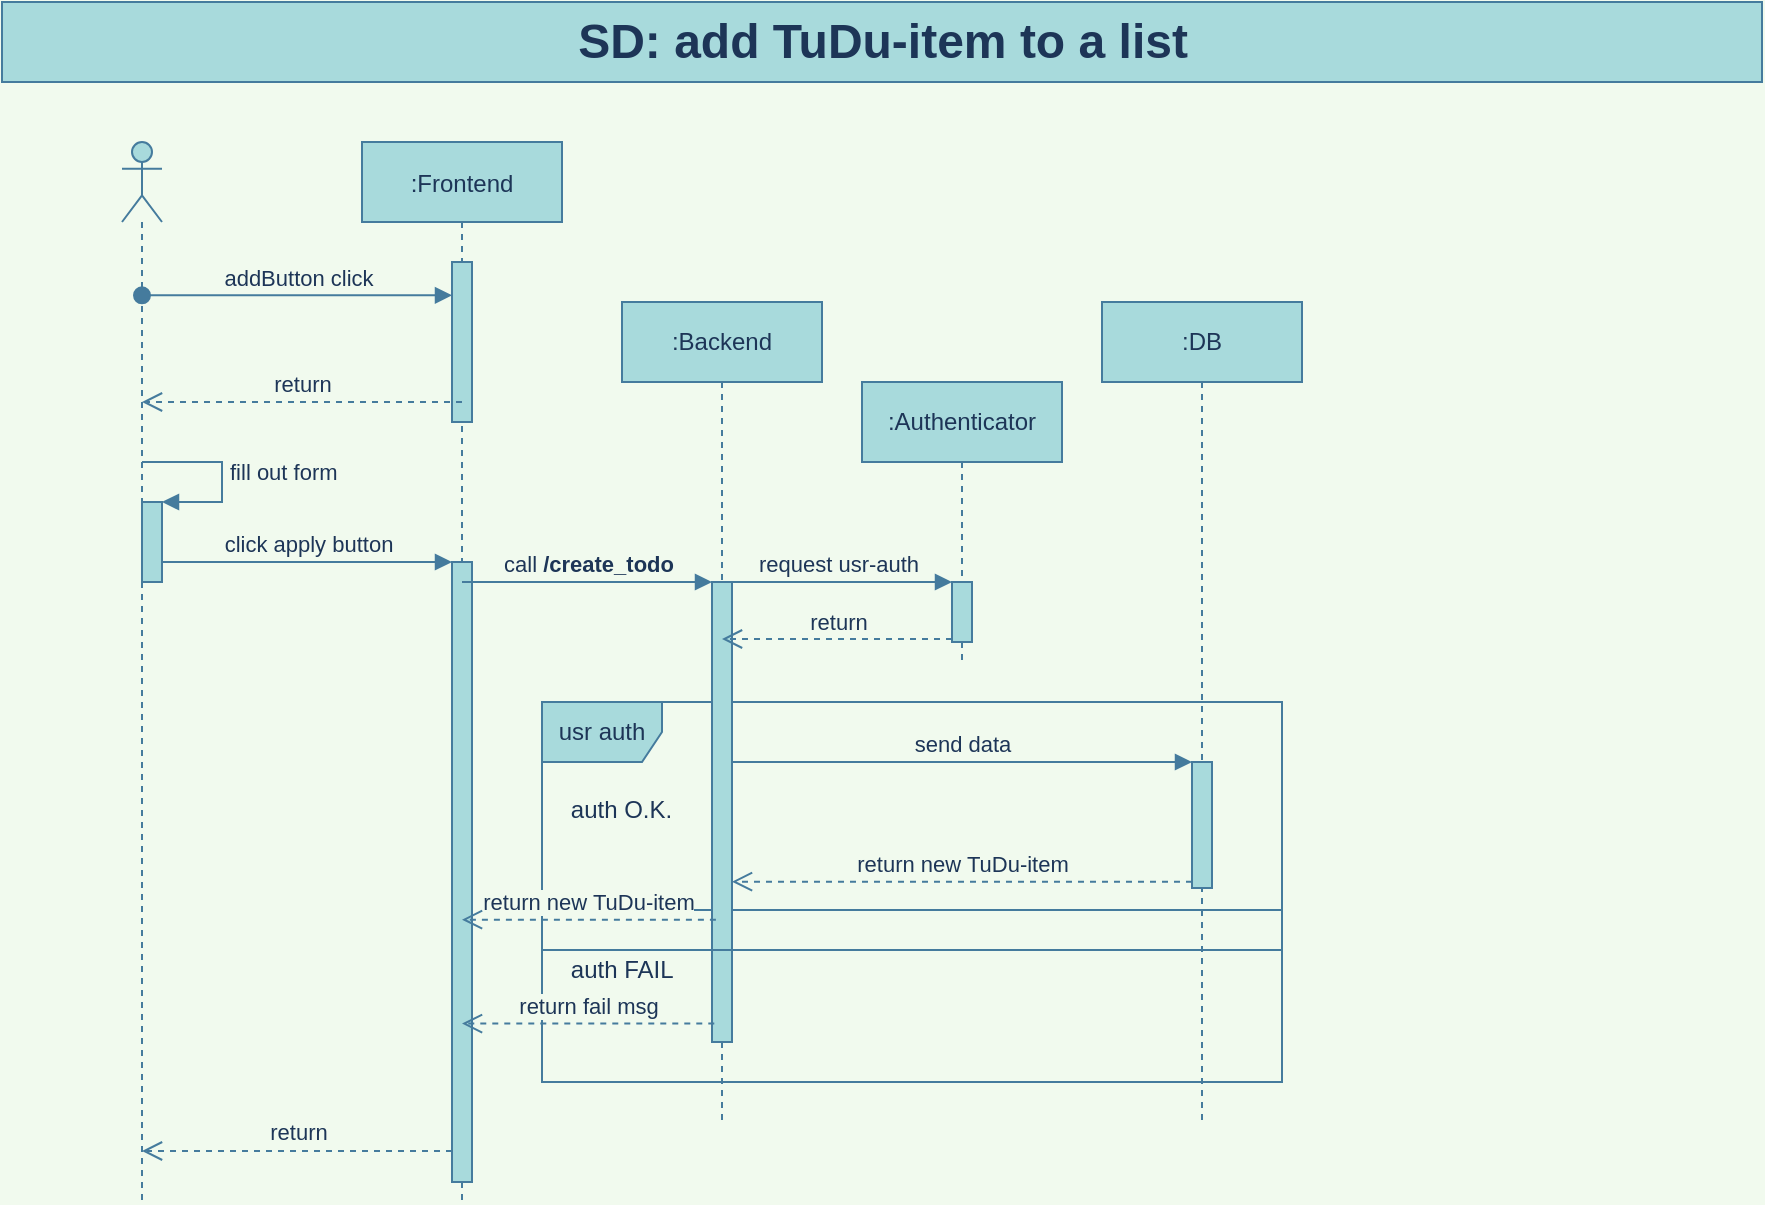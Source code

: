 <mxfile version="20.5.1" type="github">
  <diagram id="kgpKYQtTHZ0yAKxKKP6v" name="Page-1">
    <mxGraphModel dx="1298" dy="684" grid="1" gridSize="10" guides="1" tooltips="1" connect="1" arrows="1" fold="1" page="1" pageScale="1" pageWidth="900" pageHeight="700" background="#F1FAEE" math="0" shadow="0">
      <root>
        <mxCell id="0" />
        <mxCell id="1" parent="0" />
        <mxCell id="3nuBFxr9cyL0pnOWT2aG-5" value=":Frontend" style="shape=umlLifeline;perimeter=lifelinePerimeter;container=1;collapsible=0;recursiveResize=0;shadow=0;strokeWidth=1;fillColor=#A8DADC;strokeColor=#457B9D;fontColor=#1D3557;" parent="1" vertex="1">
          <mxGeometry x="190" y="80" width="100" height="530" as="geometry" />
        </mxCell>
        <mxCell id="kSekGtJbtRoE3fKYx9vQ-12" value="" style="html=1;points=[];perimeter=orthogonalPerimeter;strokeColor=#457B9D;fillColor=#A8DADC;gradientDirection=west;fontColor=#1D3557;" vertex="1" parent="3nuBFxr9cyL0pnOWT2aG-5">
          <mxGeometry x="45" y="60" width="10" height="80" as="geometry" />
        </mxCell>
        <mxCell id="kSekGtJbtRoE3fKYx9vQ-19" value="" style="html=1;points=[];perimeter=orthogonalPerimeter;strokeColor=#457B9D;fillColor=#A8DADC;gradientDirection=west;fontColor=#1D3557;" vertex="1" parent="3nuBFxr9cyL0pnOWT2aG-5">
          <mxGeometry x="45" y="210" width="10" height="310" as="geometry" />
        </mxCell>
        <mxCell id="kSekGtJbtRoE3fKYx9vQ-4" value="SD: add TuDu-item to a list" style="text;strokeColor=#457B9D;fillColor=#A8DADC;html=1;fontSize=24;fontStyle=1;verticalAlign=middle;align=center;gradientDirection=west;fontColor=#1D3557;" vertex="1" parent="1">
          <mxGeometry x="10" y="10" width="880" height="40" as="geometry" />
        </mxCell>
        <mxCell id="kSekGtJbtRoE3fKYx9vQ-9" value=":Backend" style="shape=umlLifeline;perimeter=lifelinePerimeter;whiteSpace=wrap;html=1;container=1;collapsible=0;recursiveResize=0;outlineConnect=0;strokeColor=#457B9D;fillColor=#A8DADC;gradientDirection=west;fontColor=#1D3557;" vertex="1" parent="1">
          <mxGeometry x="320" y="160" width="100" height="410" as="geometry" />
        </mxCell>
        <mxCell id="kSekGtJbtRoE3fKYx9vQ-38" value="" style="group;fontColor=#1D3557;" vertex="1" connectable="0" parent="kSekGtJbtRoE3fKYx9vQ-9">
          <mxGeometry x="-40" y="200" width="370" height="190" as="geometry" />
        </mxCell>
        <mxCell id="kSekGtJbtRoE3fKYx9vQ-35" value="" style="group;fontColor=#1D3557;" vertex="1" connectable="0" parent="kSekGtJbtRoE3fKYx9vQ-38">
          <mxGeometry width="370" height="190" as="geometry" />
        </mxCell>
        <mxCell id="kSekGtJbtRoE3fKYx9vQ-27" value="usr auth" style="shape=umlFrame;whiteSpace=wrap;html=1;strokeColor=#457B9D;fillColor=#A8DADC;gradientDirection=west;container=1;fontColor=#1D3557;" vertex="1" parent="kSekGtJbtRoE3fKYx9vQ-35">
          <mxGeometry width="370" height="190" as="geometry" />
        </mxCell>
        <mxCell id="kSekGtJbtRoE3fKYx9vQ-28" value="auth O.K." style="text;strokeColor=none;fillColor=none;align=left;verticalAlign=top;spacingLeft=4;spacingRight=4;overflow=hidden;rotatable=0;points=[[0,0.5],[1,0.5]];portConstraint=eastwest;fontColor=#1D3557;" vertex="1" parent="kSekGtJbtRoE3fKYx9vQ-27">
          <mxGeometry x="8.409" y="40" width="69.375" height="26" as="geometry" />
        </mxCell>
        <mxCell id="kSekGtJbtRoE3fKYx9vQ-30" value="auth FAIL" style="text;strokeColor=none;fillColor=none;align=left;verticalAlign=top;spacingLeft=4;spacingRight=4;overflow=hidden;rotatable=0;points=[[0,0.5],[1,0.5]];portConstraint=eastwest;fontColor=#1D3557;" vertex="1" parent="kSekGtJbtRoE3fKYx9vQ-27">
          <mxGeometry x="8.409" y="120" width="80.938" height="26" as="geometry" />
        </mxCell>
        <mxCell id="kSekGtJbtRoE3fKYx9vQ-29" value="" style="line;strokeWidth=1;fillColor=none;align=left;verticalAlign=middle;spacingTop=-1;spacingLeft=3;spacingRight=3;rotatable=0;labelPosition=right;points=[];portConstraint=eastwest;strokeColor=#457B9D;labelBackgroundColor=#F1FAEE;fontColor=#1D3557;" vertex="1" parent="kSekGtJbtRoE3fKYx9vQ-35">
          <mxGeometry y="100" width="370" height="8" as="geometry" />
        </mxCell>
        <mxCell id="kSekGtJbtRoE3fKYx9vQ-37" value="" style="endArrow=none;dashed=1;html=1;labelBackgroundColor=#F1FAEE;strokeColor=#457B9D;fontColor=#1D3557;rounded=0;" edge="1" parent="kSekGtJbtRoE3fKYx9vQ-35" target="kSekGtJbtRoE3fKYx9vQ-27">
          <mxGeometry width="50" height="50" relative="1" as="geometry">
            <mxPoint y="100" as="sourcePoint" />
            <mxPoint x="219.688" y="80" as="targetPoint" />
          </mxGeometry>
        </mxCell>
        <mxCell id="kSekGtJbtRoE3fKYx9vQ-24" value="" style="html=1;points=[];perimeter=orthogonalPerimeter;strokeColor=#457B9D;fillColor=#A8DADC;gradientDirection=west;fontColor=#1D3557;" vertex="1" parent="kSekGtJbtRoE3fKYx9vQ-9">
          <mxGeometry x="45" y="140" width="10" height="230" as="geometry" />
        </mxCell>
        <mxCell id="kSekGtJbtRoE3fKYx9vQ-10" value=":DB" style="shape=umlLifeline;perimeter=lifelinePerimeter;whiteSpace=wrap;html=1;container=1;collapsible=0;recursiveResize=0;outlineConnect=0;strokeColor=#457B9D;fillColor=#A8DADC;gradientDirection=west;fontColor=#1D3557;" vertex="1" parent="1">
          <mxGeometry x="560" y="160" width="100" height="410" as="geometry" />
        </mxCell>
        <mxCell id="kSekGtJbtRoE3fKYx9vQ-45" value="" style="html=1;points=[];perimeter=orthogonalPerimeter;strokeColor=#457B9D;fillColor=#A8DADC;gradientDirection=west;fontColor=#1D3557;" vertex="1" parent="kSekGtJbtRoE3fKYx9vQ-10">
          <mxGeometry x="45" y="230" width="10" height="63" as="geometry" />
        </mxCell>
        <mxCell id="kSekGtJbtRoE3fKYx9vQ-11" value="" style="shape=umlLifeline;participant=umlActor;perimeter=lifelinePerimeter;whiteSpace=wrap;html=1;container=1;collapsible=0;recursiveResize=0;verticalAlign=top;spacingTop=36;outlineConnect=0;strokeColor=#457B9D;fillColor=#A8DADC;gradientDirection=west;fontColor=#1D3557;" vertex="1" parent="1">
          <mxGeometry x="70" y="80" width="20" height="530" as="geometry" />
        </mxCell>
        <mxCell id="kSekGtJbtRoE3fKYx9vQ-17" value="" style="html=1;points=[];perimeter=orthogonalPerimeter;strokeColor=#457B9D;fillColor=#A8DADC;gradientDirection=west;fontColor=#1D3557;" vertex="1" parent="kSekGtJbtRoE3fKYx9vQ-11">
          <mxGeometry x="10" y="180" width="10" height="40" as="geometry" />
        </mxCell>
        <mxCell id="kSekGtJbtRoE3fKYx9vQ-18" value="fill out form" style="edgeStyle=orthogonalEdgeStyle;html=1;align=left;spacingLeft=2;endArrow=block;entryX=1;entryY=0;labelBackgroundColor=#F1FAEE;strokeColor=#457B9D;fontColor=#1D3557;rounded=0;" edge="1" target="kSekGtJbtRoE3fKYx9vQ-17" parent="kSekGtJbtRoE3fKYx9vQ-11" source="kSekGtJbtRoE3fKYx9vQ-11">
          <mxGeometry relative="1" as="geometry">
            <mxPoint x="134.97" y="140" as="sourcePoint" />
            <Array as="points">
              <mxPoint x="50" y="160" />
              <mxPoint x="50" y="180" />
            </Array>
          </mxGeometry>
        </mxCell>
        <mxCell id="kSekGtJbtRoE3fKYx9vQ-13" value="addButton click" style="html=1;verticalAlign=bottom;startArrow=oval;endArrow=block;startSize=8;labelBackgroundColor=#F1FAEE;strokeColor=#457B9D;fontColor=#1D3557;rounded=0;" edge="1" target="kSekGtJbtRoE3fKYx9vQ-12" parent="1">
          <mxGeometry relative="1" as="geometry">
            <mxPoint x="80" y="156.64" as="sourcePoint" />
            <mxPoint x="236" y="157" as="targetPoint" />
          </mxGeometry>
        </mxCell>
        <mxCell id="kSekGtJbtRoE3fKYx9vQ-14" value="return" style="html=1;verticalAlign=bottom;endArrow=open;dashed=1;endSize=8;labelBackgroundColor=#F1FAEE;strokeColor=#457B9D;fontColor=#1D3557;rounded=0;" edge="1" parent="1">
          <mxGeometry relative="1" as="geometry">
            <mxPoint x="240" y="210" as="sourcePoint" />
            <mxPoint x="80" y="210" as="targetPoint" />
          </mxGeometry>
        </mxCell>
        <mxCell id="kSekGtJbtRoE3fKYx9vQ-20" value="click apply button" style="html=1;verticalAlign=bottom;endArrow=block;entryX=0;entryY=0;labelBackgroundColor=#F1FAEE;strokeColor=#457B9D;fontColor=#1D3557;rounded=0;" edge="1" target="kSekGtJbtRoE3fKYx9vQ-19" parent="1" source="kSekGtJbtRoE3fKYx9vQ-17">
          <mxGeometry relative="1" as="geometry">
            <mxPoint x="165" y="290" as="sourcePoint" />
          </mxGeometry>
        </mxCell>
        <mxCell id="kSekGtJbtRoE3fKYx9vQ-21" value="return" style="html=1;verticalAlign=bottom;endArrow=open;dashed=1;endSize=8;exitX=0;exitY=0.95;labelBackgroundColor=#F1FAEE;strokeColor=#457B9D;fontColor=#1D3557;rounded=0;" edge="1" source="kSekGtJbtRoE3fKYx9vQ-19" parent="1" target="kSekGtJbtRoE3fKYx9vQ-11">
          <mxGeometry relative="1" as="geometry">
            <mxPoint x="165" y="366" as="targetPoint" />
          </mxGeometry>
        </mxCell>
        <mxCell id="kSekGtJbtRoE3fKYx9vQ-25" value="call &lt;b&gt;/create_todo&lt;/b&gt;" style="html=1;verticalAlign=bottom;endArrow=block;entryX=0;entryY=0;labelBackgroundColor=#F1FAEE;strokeColor=#457B9D;fontColor=#1D3557;rounded=0;" edge="1" target="kSekGtJbtRoE3fKYx9vQ-24" parent="1" source="3nuBFxr9cyL0pnOWT2aG-5">
          <mxGeometry relative="1" as="geometry">
            <mxPoint x="290" y="300" as="sourcePoint" />
          </mxGeometry>
        </mxCell>
        <mxCell id="kSekGtJbtRoE3fKYx9vQ-26" value="return fail msg" style="html=1;verticalAlign=bottom;endArrow=open;dashed=1;endSize=8;exitX=0.114;exitY=0.96;exitDx=0;exitDy=0;exitPerimeter=0;labelBackgroundColor=#F1FAEE;strokeColor=#457B9D;fontColor=#1D3557;rounded=0;" edge="1" source="kSekGtJbtRoE3fKYx9vQ-24" parent="1" target="3nuBFxr9cyL0pnOWT2aG-5">
          <mxGeometry relative="1" as="geometry">
            <mxPoint x="290" y="376" as="targetPoint" />
          </mxGeometry>
        </mxCell>
        <mxCell id="kSekGtJbtRoE3fKYx9vQ-44" value=":Authenticator" style="shape=umlLifeline;perimeter=lifelinePerimeter;whiteSpace=wrap;html=1;container=1;collapsible=0;recursiveResize=0;outlineConnect=0;strokeColor=#457B9D;fillColor=#A8DADC;gradientDirection=west;fontColor=#1D3557;" vertex="1" parent="1">
          <mxGeometry x="440" y="200" width="100" height="140" as="geometry" />
        </mxCell>
        <mxCell id="kSekGtJbtRoE3fKYx9vQ-39" value="" style="html=1;points=[];perimeter=orthogonalPerimeter;strokeColor=#457B9D;fillColor=#A8DADC;gradientDirection=west;fontColor=#1D3557;" vertex="1" parent="kSekGtJbtRoE3fKYx9vQ-44">
          <mxGeometry x="45" y="100" width="10" height="30" as="geometry" />
        </mxCell>
        <mxCell id="kSekGtJbtRoE3fKYx9vQ-40" value="request usr-auth" style="html=1;verticalAlign=bottom;endArrow=block;entryX=0;entryY=0;labelBackgroundColor=#F1FAEE;strokeColor=#457B9D;fontColor=#1D3557;rounded=0;" edge="1" target="kSekGtJbtRoE3fKYx9vQ-39" parent="1" source="kSekGtJbtRoE3fKYx9vQ-9">
          <mxGeometry relative="1" as="geometry">
            <mxPoint x="420" y="260" as="sourcePoint" />
          </mxGeometry>
        </mxCell>
        <mxCell id="kSekGtJbtRoE3fKYx9vQ-41" value="return" style="html=1;verticalAlign=bottom;endArrow=open;dashed=1;endSize=8;exitX=0;exitY=0.95;labelBackgroundColor=#F1FAEE;strokeColor=#457B9D;fontColor=#1D3557;rounded=0;" edge="1" source="kSekGtJbtRoE3fKYx9vQ-39" parent="1" target="kSekGtJbtRoE3fKYx9vQ-9">
          <mxGeometry relative="1" as="geometry">
            <mxPoint x="420" y="336" as="targetPoint" />
          </mxGeometry>
        </mxCell>
        <mxCell id="kSekGtJbtRoE3fKYx9vQ-48" value="return new TuDu-item" style="html=1;verticalAlign=bottom;endArrow=open;dashed=1;endSize=8;exitX=0.195;exitY=0.734;exitDx=0;exitDy=0;exitPerimeter=0;labelBackgroundColor=#F1FAEE;strokeColor=#457B9D;fontColor=#1D3557;rounded=0;" edge="1" parent="1" source="kSekGtJbtRoE3fKYx9vQ-24" target="3nuBFxr9cyL0pnOWT2aG-5">
          <mxGeometry relative="1" as="geometry">
            <mxPoint x="370" y="470" as="sourcePoint" />
            <mxPoint x="290" y="470" as="targetPoint" />
          </mxGeometry>
        </mxCell>
        <mxCell id="kSekGtJbtRoE3fKYx9vQ-49" value="" style="line;strokeWidth=1;fillColor=none;align=left;verticalAlign=middle;spacingTop=-1;spacingLeft=3;spacingRight=3;rotatable=0;labelPosition=right;points=[];portConstraint=eastwest;strokeColor=#457B9D;labelBackgroundColor=#F1FAEE;fontColor=#1D3557;" vertex="1" parent="1">
          <mxGeometry x="280" y="480" width="370" height="8" as="geometry" />
        </mxCell>
        <mxCell id="kSekGtJbtRoE3fKYx9vQ-46" value="send data" style="html=1;verticalAlign=bottom;endArrow=block;entryX=0;entryY=0;labelBackgroundColor=#F1FAEE;strokeColor=#457B9D;fontColor=#1D3557;rounded=0;" edge="1" target="kSekGtJbtRoE3fKYx9vQ-45" parent="1" source="kSekGtJbtRoE3fKYx9vQ-24">
          <mxGeometry relative="1" as="geometry">
            <mxPoint x="357.784" y="373" as="sourcePoint" />
          </mxGeometry>
        </mxCell>
        <mxCell id="kSekGtJbtRoE3fKYx9vQ-47" value="return new TuDu-item" style="html=1;verticalAlign=bottom;endArrow=open;dashed=1;endSize=8;exitX=0;exitY=0.95;labelBackgroundColor=#F1FAEE;strokeColor=#457B9D;fontColor=#1D3557;rounded=0;" edge="1" source="kSekGtJbtRoE3fKYx9vQ-45" parent="1" target="kSekGtJbtRoE3fKYx9vQ-24">
          <mxGeometry relative="1" as="geometry">
            <mxPoint x="357.784" y="449" as="targetPoint" />
          </mxGeometry>
        </mxCell>
      </root>
    </mxGraphModel>
  </diagram>
</mxfile>
